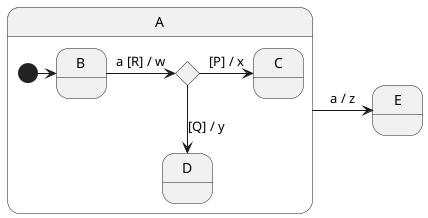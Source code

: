 @startuml

state A {
    state B
    state C
    state D
    state diamond_0 <<choice>>
    [*] -> B
    B -> diamond_0 : a [R] / w
    diamond_0 -> C : [P] / x
    diamond_0 --> D : [Q] / y
}
state E
A -> E : a / z
@enduml
